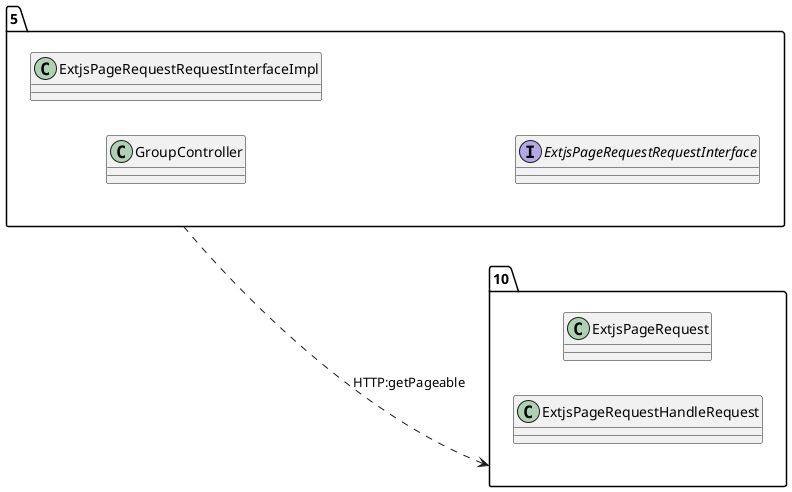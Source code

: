 @startuml 
allow_mixing
left to right direction
package "5"{
class GroupController
class ExtjsPageRequestRequestInterfaceImpl
interface ExtjsPageRequestRequestInterface

}
package "10"{
class ExtjsPageRequest
class ExtjsPageRequestHandleRequest

}
"5" ..> "10":HTTP:getPageable
@enduml
